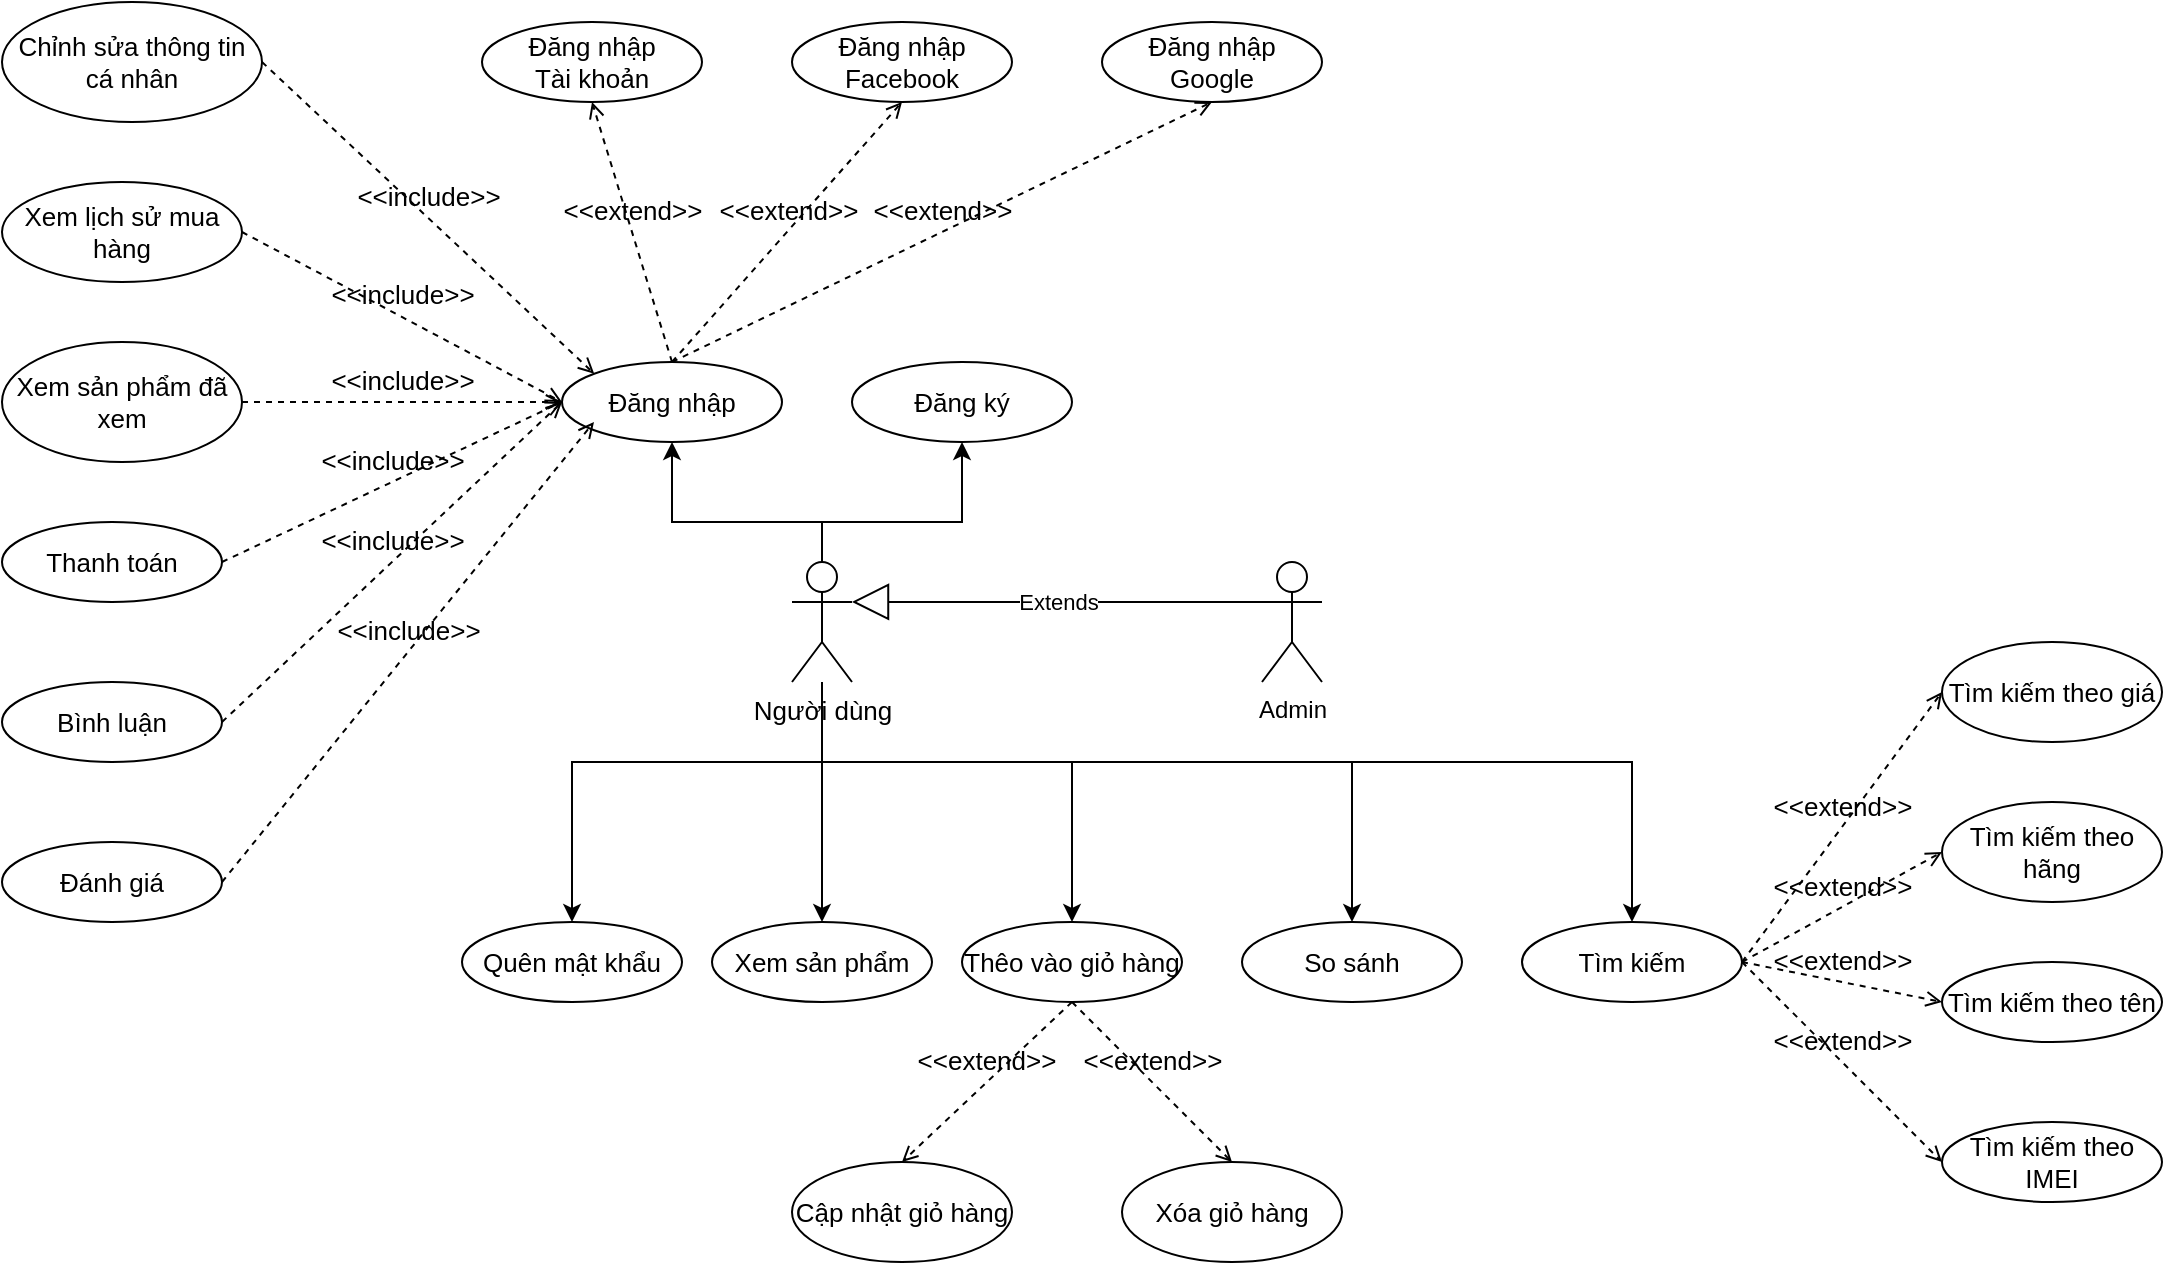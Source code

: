 <mxfile version="14.5.1" type="device"><diagram id="bqjBC44JYq5-XLAw16za" name="Page-1"><mxGraphModel dx="1463" dy="859" grid="1" gridSize="10" guides="1" tooltips="1" connect="1" arrows="1" fold="1" page="1" pageScale="1" pageWidth="850" pageHeight="1100" math="0" shadow="0"><root><mxCell id="0"/><mxCell id="1" parent="0"/><mxCell id="60ecFbBUlzreuD89ERRn-29" style="edgeStyle=orthogonalEdgeStyle;rounded=0;orthogonalLoop=1;jettySize=auto;html=1;endArrow=classic;endFill=1;fontSize=13;" parent="1" source="60ecFbBUlzreuD89ERRn-9" target="60ecFbBUlzreuD89ERRn-10" edge="1"><mxGeometry relative="1" as="geometry"><Array as="points"><mxPoint x="530" y="500"/><mxPoint x="455" y="500"/></Array></mxGeometry></mxCell><mxCell id="60ecFbBUlzreuD89ERRn-30" style="edgeStyle=orthogonalEdgeStyle;rounded=0;orthogonalLoop=1;jettySize=auto;html=1;entryX=0.5;entryY=0;entryDx=0;entryDy=0;endArrow=classic;endFill=1;fontSize=13;" parent="1" source="60ecFbBUlzreuD89ERRn-9" target="60ecFbBUlzreuD89ERRn-21" edge="1"><mxGeometry relative="1" as="geometry"><Array as="points"><mxPoint x="530" y="620"/><mxPoint x="935" y="620"/></Array></mxGeometry></mxCell><mxCell id="60ecFbBUlzreuD89ERRn-32" style="edgeStyle=orthogonalEdgeStyle;rounded=0;orthogonalLoop=1;jettySize=auto;html=1;entryX=0.5;entryY=1;entryDx=0;entryDy=0;endArrow=classic;endFill=1;fontSize=13;" parent="1" source="60ecFbBUlzreuD89ERRn-9" target="60ecFbBUlzreuD89ERRn-31" edge="1"><mxGeometry relative="1" as="geometry"><Array as="points"><mxPoint x="530" y="500"/><mxPoint x="600" y="500"/></Array></mxGeometry></mxCell><mxCell id="60ecFbBUlzreuD89ERRn-33" value="" style="edgeStyle=orthogonalEdgeStyle;rounded=0;orthogonalLoop=1;jettySize=auto;html=1;endArrow=classic;endFill=1;fontSize=13;" parent="1" source="60ecFbBUlzreuD89ERRn-9" target="60ecFbBUlzreuD89ERRn-19" edge="1"><mxGeometry relative="1" as="geometry"/></mxCell><mxCell id="60ecFbBUlzreuD89ERRn-34" style="edgeStyle=orthogonalEdgeStyle;rounded=0;orthogonalLoop=1;jettySize=auto;html=1;entryX=0.5;entryY=0;entryDx=0;entryDy=0;endArrow=classic;endFill=1;fontSize=13;" parent="1" source="60ecFbBUlzreuD89ERRn-9" target="60ecFbBUlzreuD89ERRn-18" edge="1"><mxGeometry relative="1" as="geometry"><Array as="points"><mxPoint x="530" y="620"/><mxPoint x="405" y="620"/></Array></mxGeometry></mxCell><mxCell id="60ecFbBUlzreuD89ERRn-35" style="edgeStyle=orthogonalEdgeStyle;rounded=0;orthogonalLoop=1;jettySize=auto;html=1;entryX=0.5;entryY=0;entryDx=0;entryDy=0;endArrow=classic;endFill=1;fontSize=13;" parent="1" source="60ecFbBUlzreuD89ERRn-9" target="60ecFbBUlzreuD89ERRn-20" edge="1"><mxGeometry relative="1" as="geometry"><Array as="points"><mxPoint x="530" y="620"/><mxPoint x="655" y="620"/></Array></mxGeometry></mxCell><mxCell id="60ecFbBUlzreuD89ERRn-48" style="edgeStyle=orthogonalEdgeStyle;rounded=0;orthogonalLoop=1;jettySize=auto;html=1;entryX=0.5;entryY=0;entryDx=0;entryDy=0;endArrow=classic;endFill=1;fontSize=13;" parent="1" source="60ecFbBUlzreuD89ERRn-9" target="60ecFbBUlzreuD89ERRn-26" edge="1"><mxGeometry relative="1" as="geometry"><Array as="points"><mxPoint x="530" y="620"/><mxPoint x="795" y="620"/></Array></mxGeometry></mxCell><mxCell id="60ecFbBUlzreuD89ERRn-9" value="Người dùng" style="shape=umlActor;verticalLabelPosition=bottom;verticalAlign=top;html=1;fontSize=13;" parent="1" vertex="1"><mxGeometry x="515" y="520" width="30" height="60" as="geometry"/></mxCell><mxCell id="60ecFbBUlzreuD89ERRn-10" value="Đăng nhập" style="ellipse;whiteSpace=wrap;html=1;fontSize=13;" parent="1" vertex="1"><mxGeometry x="400" y="420" width="110" height="40" as="geometry"/></mxCell><mxCell id="60ecFbBUlzreuD89ERRn-11" value="Thanh toán" style="ellipse;whiteSpace=wrap;html=1;fontSize=13;" parent="1" vertex="1"><mxGeometry x="120" y="500" width="110" height="40" as="geometry"/></mxCell><mxCell id="60ecFbBUlzreuD89ERRn-12" value="Bình luận" style="ellipse;whiteSpace=wrap;html=1;fontSize=13;" parent="1" vertex="1"><mxGeometry x="120" y="580" width="110" height="40" as="geometry"/></mxCell><mxCell id="60ecFbBUlzreuD89ERRn-13" value="Đánh giá" style="ellipse;whiteSpace=wrap;html=1;fontSize=13;" parent="1" vertex="1"><mxGeometry x="120" y="660" width="110" height="40" as="geometry"/></mxCell><mxCell id="60ecFbBUlzreuD89ERRn-15" value="Chỉnh sửa thông tin cá nhân" style="ellipse;whiteSpace=wrap;html=1;fontSize=13;" parent="1" vertex="1"><mxGeometry x="120" y="240" width="130" height="60" as="geometry"/></mxCell><mxCell id="60ecFbBUlzreuD89ERRn-16" value="Xem lịch sử mua hàng" style="ellipse;whiteSpace=wrap;html=1;fontSize=13;" parent="1" vertex="1"><mxGeometry x="120" y="330" width="120" height="50" as="geometry"/></mxCell><mxCell id="60ecFbBUlzreuD89ERRn-17" value="Xem sản phẩm đã xem" style="ellipse;whiteSpace=wrap;html=1;fontSize=13;" parent="1" vertex="1"><mxGeometry x="120" y="410" width="120" height="60" as="geometry"/></mxCell><mxCell id="60ecFbBUlzreuD89ERRn-18" value="Quên mật khẩu" style="ellipse;whiteSpace=wrap;html=1;fontSize=13;" parent="1" vertex="1"><mxGeometry x="350" y="700" width="110" height="40" as="geometry"/></mxCell><mxCell id="60ecFbBUlzreuD89ERRn-19" value="Xem sản phẩm" style="ellipse;whiteSpace=wrap;html=1;fontSize=13;" parent="1" vertex="1"><mxGeometry x="475" y="700" width="110" height="40" as="geometry"/></mxCell><mxCell id="60ecFbBUlzreuD89ERRn-20" value="Thêo vào giỏ hàng" style="ellipse;whiteSpace=wrap;html=1;fontSize=13;" parent="1" vertex="1"><mxGeometry x="600" y="700" width="110" height="40" as="geometry"/></mxCell><mxCell id="60ecFbBUlzreuD89ERRn-21" value="Tìm kiếm" style="ellipse;whiteSpace=wrap;html=1;fontSize=13;" parent="1" vertex="1"><mxGeometry x="880" y="700" width="110" height="40" as="geometry"/></mxCell><mxCell id="60ecFbBUlzreuD89ERRn-23" value="Tìm kiếm theo tên" style="ellipse;whiteSpace=wrap;html=1;fontSize=13;" parent="1" vertex="1"><mxGeometry x="1090" y="720" width="110" height="40" as="geometry"/></mxCell><mxCell id="60ecFbBUlzreuD89ERRn-24" value="Tìm kiếm theo hãng" style="ellipse;whiteSpace=wrap;html=1;fontSize=13;" parent="1" vertex="1"><mxGeometry x="1090" y="640" width="110" height="50" as="geometry"/></mxCell><mxCell id="60ecFbBUlzreuD89ERRn-25" value="Tìm kiếm theo giá" style="ellipse;whiteSpace=wrap;html=1;fontSize=13;" parent="1" vertex="1"><mxGeometry x="1090" y="560" width="110" height="50" as="geometry"/></mxCell><mxCell id="60ecFbBUlzreuD89ERRn-26" value="So sánh" style="ellipse;whiteSpace=wrap;html=1;fontSize=13;" parent="1" vertex="1"><mxGeometry x="740" y="700" width="110" height="40" as="geometry"/></mxCell><mxCell id="60ecFbBUlzreuD89ERRn-31" value="Đăng ký" style="ellipse;whiteSpace=wrap;html=1;fontSize=13;" parent="1" vertex="1"><mxGeometry x="545" y="420" width="110" height="40" as="geometry"/></mxCell><mxCell id="60ecFbBUlzreuD89ERRn-36" value="&amp;lt;&amp;lt;include&amp;gt;&amp;gt;" style="html=1;verticalAlign=bottom;labelBackgroundColor=none;endArrow=open;endFill=0;dashed=1;fontSize=13;exitX=1;exitY=0.5;exitDx=0;exitDy=0;entryX=0;entryY=0;entryDx=0;entryDy=0;" parent="1" source="60ecFbBUlzreuD89ERRn-15" target="60ecFbBUlzreuD89ERRn-10" edge="1"><mxGeometry width="160" relative="1" as="geometry"><mxPoint x="420" y="270" as="sourcePoint"/><mxPoint x="400" y="440" as="targetPoint"/></mxGeometry></mxCell><mxCell id="60ecFbBUlzreuD89ERRn-39" value="&amp;lt;&amp;lt;include&amp;gt;&amp;gt;" style="html=1;verticalAlign=bottom;labelBackgroundColor=none;endArrow=open;endFill=0;dashed=1;fontSize=13;exitX=1;exitY=0.5;exitDx=0;exitDy=0;entryX=0;entryY=0.5;entryDx=0;entryDy=0;" parent="1" source="60ecFbBUlzreuD89ERRn-16" target="60ecFbBUlzreuD89ERRn-10" edge="1"><mxGeometry width="160" relative="1" as="geometry"><mxPoint x="520" y="290" as="sourcePoint"/><mxPoint x="680" y="290" as="targetPoint"/></mxGeometry></mxCell><mxCell id="60ecFbBUlzreuD89ERRn-40" value="&amp;lt;&amp;lt;include&amp;gt;&amp;gt;" style="html=1;verticalAlign=bottom;labelBackgroundColor=none;endArrow=open;endFill=0;dashed=1;fontSize=13;exitX=1;exitY=0.5;exitDx=0;exitDy=0;entryX=0;entryY=0.5;entryDx=0;entryDy=0;" parent="1" source="60ecFbBUlzreuD89ERRn-17" target="60ecFbBUlzreuD89ERRn-10" edge="1"><mxGeometry width="160" relative="1" as="geometry"><mxPoint x="330" y="540" as="sourcePoint"/><mxPoint x="490" y="540" as="targetPoint"/></mxGeometry></mxCell><mxCell id="60ecFbBUlzreuD89ERRn-41" value="&amp;lt;&amp;lt;include&amp;gt;&amp;gt;" style="html=1;verticalAlign=bottom;labelBackgroundColor=none;endArrow=open;endFill=0;dashed=1;fontSize=13;exitX=1;exitY=0.5;exitDx=0;exitDy=0;entryX=0;entryY=0.5;entryDx=0;entryDy=0;" parent="1" source="60ecFbBUlzreuD89ERRn-11" target="60ecFbBUlzreuD89ERRn-10" edge="1"><mxGeometry width="160" relative="1" as="geometry"><mxPoint x="320" y="540" as="sourcePoint"/><mxPoint x="480" y="540" as="targetPoint"/></mxGeometry></mxCell><mxCell id="60ecFbBUlzreuD89ERRn-42" value="&amp;lt;&amp;lt;include&amp;gt;&amp;gt;" style="html=1;verticalAlign=bottom;labelBackgroundColor=none;endArrow=open;endFill=0;dashed=1;fontSize=13;exitX=1;exitY=0.5;exitDx=0;exitDy=0;entryX=0;entryY=0.5;entryDx=0;entryDy=0;" parent="1" source="60ecFbBUlzreuD89ERRn-12" target="60ecFbBUlzreuD89ERRn-10" edge="1"><mxGeometry width="160" relative="1" as="geometry"><mxPoint x="380" y="560" as="sourcePoint"/><mxPoint x="540" y="560" as="targetPoint"/></mxGeometry></mxCell><mxCell id="60ecFbBUlzreuD89ERRn-43" value="&amp;lt;&amp;lt;include&amp;gt;&amp;gt;" style="html=1;verticalAlign=bottom;labelBackgroundColor=none;endArrow=open;endFill=0;dashed=1;fontSize=13;exitX=1;exitY=0.5;exitDx=0;exitDy=0;" parent="1" source="60ecFbBUlzreuD89ERRn-13" edge="1"><mxGeometry width="160" relative="1" as="geometry"><mxPoint x="200" y="780" as="sourcePoint"/><mxPoint x="416" y="450" as="targetPoint"/></mxGeometry></mxCell><mxCell id="60ecFbBUlzreuD89ERRn-45" value="&amp;lt;&amp;lt;extend&amp;gt;&amp;gt;" style="html=1;verticalAlign=bottom;labelBackgroundColor=none;endArrow=open;endFill=0;dashed=1;fontSize=13;entryX=0;entryY=0.5;entryDx=0;entryDy=0;exitX=1;exitY=0.5;exitDx=0;exitDy=0;" parent="1" source="60ecFbBUlzreuD89ERRn-21" target="60ecFbBUlzreuD89ERRn-23" edge="1"><mxGeometry width="160" relative="1" as="geometry"><mxPoint x="870" y="890" as="sourcePoint"/><mxPoint x="1030" y="890" as="targetPoint"/></mxGeometry></mxCell><mxCell id="60ecFbBUlzreuD89ERRn-46" value="&amp;lt;&amp;lt;extend&amp;gt;&amp;gt;" style="html=1;verticalAlign=bottom;labelBackgroundColor=none;endArrow=open;endFill=0;dashed=1;fontSize=13;entryX=0;entryY=0.5;entryDx=0;entryDy=0;exitX=1;exitY=0.5;exitDx=0;exitDy=0;" parent="1" source="60ecFbBUlzreuD89ERRn-21" target="60ecFbBUlzreuD89ERRn-24" edge="1"><mxGeometry width="160" relative="1" as="geometry"><mxPoint x="900" y="580" as="sourcePoint"/><mxPoint x="1060" y="580" as="targetPoint"/></mxGeometry></mxCell><mxCell id="60ecFbBUlzreuD89ERRn-47" value="&amp;lt;&amp;lt;extend&amp;gt;&amp;gt;" style="html=1;verticalAlign=bottom;labelBackgroundColor=none;endArrow=open;endFill=0;dashed=1;fontSize=13;entryX=0;entryY=0.5;entryDx=0;entryDy=0;exitX=1;exitY=0.5;exitDx=0;exitDy=0;" parent="1" source="60ecFbBUlzreuD89ERRn-21" target="60ecFbBUlzreuD89ERRn-25" edge="1"><mxGeometry width="160" relative="1" as="geometry"><mxPoint x="880" y="530" as="sourcePoint"/><mxPoint x="1040" y="530" as="targetPoint"/></mxGeometry></mxCell><mxCell id="60ecFbBUlzreuD89ERRn-49" value="Đăng nhập&lt;br&gt;Tài khoản" style="ellipse;whiteSpace=wrap;html=1;fontSize=13;" parent="1" vertex="1"><mxGeometry x="360" y="250" width="110" height="40" as="geometry"/></mxCell><mxCell id="60ecFbBUlzreuD89ERRn-50" value="Đăng nhập&lt;br&gt;Facebook" style="ellipse;whiteSpace=wrap;html=1;fontSize=13;" parent="1" vertex="1"><mxGeometry x="515" y="250" width="110" height="40" as="geometry"/></mxCell><mxCell id="60ecFbBUlzreuD89ERRn-51" value="Đăng nhập Google" style="ellipse;whiteSpace=wrap;html=1;fontSize=13;" parent="1" vertex="1"><mxGeometry x="670" y="250" width="110" height="40" as="geometry"/></mxCell><mxCell id="60ecFbBUlzreuD89ERRn-52" value="&amp;lt;&amp;lt;extend&amp;gt;&amp;gt;" style="html=1;verticalAlign=bottom;labelBackgroundColor=none;endArrow=open;endFill=0;dashed=1;fontSize=13;exitX=0.5;exitY=0;exitDx=0;exitDy=0;entryX=0.5;entryY=1;entryDx=0;entryDy=0;" parent="1" source="60ecFbBUlzreuD89ERRn-10" target="60ecFbBUlzreuD89ERRn-49" edge="1"><mxGeometry width="160" relative="1" as="geometry"><mxPoint x="460" y="370" as="sourcePoint"/><mxPoint x="620" y="370" as="targetPoint"/></mxGeometry></mxCell><mxCell id="60ecFbBUlzreuD89ERRn-53" value="&amp;lt;&amp;lt;extend&amp;gt;&amp;gt;" style="html=1;verticalAlign=bottom;labelBackgroundColor=none;endArrow=open;endFill=0;dashed=1;fontSize=13;exitX=0.5;exitY=0;exitDx=0;exitDy=0;entryX=0.5;entryY=1;entryDx=0;entryDy=0;" parent="1" source="60ecFbBUlzreuD89ERRn-10" target="60ecFbBUlzreuD89ERRn-50" edge="1"><mxGeometry width="160" relative="1" as="geometry"><mxPoint x="465" y="430.0" as="sourcePoint"/><mxPoint x="465" y="300" as="targetPoint"/></mxGeometry></mxCell><mxCell id="60ecFbBUlzreuD89ERRn-54" value="&amp;lt;&amp;lt;extend&amp;gt;&amp;gt;" style="html=1;verticalAlign=bottom;labelBackgroundColor=none;endArrow=open;endFill=0;dashed=1;fontSize=13;exitX=0.5;exitY=0;exitDx=0;exitDy=0;entryX=0.5;entryY=1;entryDx=0;entryDy=0;" parent="1" source="60ecFbBUlzreuD89ERRn-10" target="60ecFbBUlzreuD89ERRn-51" edge="1"><mxGeometry width="160" relative="1" as="geometry"><mxPoint x="465" y="430.0" as="sourcePoint"/><mxPoint x="585" y="300" as="targetPoint"/></mxGeometry></mxCell><mxCell id="60ecFbBUlzreuD89ERRn-55" value="Cập nhật giỏ hàng" style="ellipse;whiteSpace=wrap;html=1;fontSize=13;" parent="1" vertex="1"><mxGeometry x="515" y="820" width="110" height="50" as="geometry"/></mxCell><mxCell id="60ecFbBUlzreuD89ERRn-56" value="Xóa giỏ hàng" style="ellipse;whiteSpace=wrap;html=1;fontSize=13;" parent="1" vertex="1"><mxGeometry x="680" y="820" width="110" height="50" as="geometry"/></mxCell><mxCell id="60ecFbBUlzreuD89ERRn-57" value="&amp;lt;&amp;lt;extend&amp;gt;&amp;gt;" style="html=1;verticalAlign=bottom;labelBackgroundColor=none;endArrow=open;endFill=0;dashed=1;fontSize=13;entryX=0.5;entryY=0;entryDx=0;entryDy=0;exitX=0.5;exitY=1;exitDx=0;exitDy=0;" parent="1" source="60ecFbBUlzreuD89ERRn-20" target="60ecFbBUlzreuD89ERRn-55" edge="1"><mxGeometry width="160" relative="1" as="geometry"><mxPoint x="650" y="800" as="sourcePoint"/><mxPoint x="810" y="800" as="targetPoint"/></mxGeometry></mxCell><mxCell id="60ecFbBUlzreuD89ERRn-58" value="&amp;lt;&amp;lt;extend&amp;gt;&amp;gt;" style="html=1;verticalAlign=bottom;labelBackgroundColor=none;endArrow=open;endFill=0;dashed=1;fontSize=13;entryX=0.5;entryY=0;entryDx=0;entryDy=0;exitX=0.5;exitY=1;exitDx=0;exitDy=0;" parent="1" source="60ecFbBUlzreuD89ERRn-20" target="60ecFbBUlzreuD89ERRn-56" edge="1"><mxGeometry width="160" relative="1" as="geometry"><mxPoint x="665" y="750" as="sourcePoint"/><mxPoint x="585" y="840" as="targetPoint"/></mxGeometry></mxCell><mxCell id="VF1UdYFl28tYzCCaSN10-1" value="Admin" style="shape=umlActor;verticalLabelPosition=bottom;verticalAlign=top;html=1;outlineConnect=0;" vertex="1" parent="1"><mxGeometry x="750" y="520" width="30" height="60" as="geometry"/></mxCell><mxCell id="VF1UdYFl28tYzCCaSN10-2" value="Extends" style="endArrow=block;endSize=16;endFill=0;html=1;entryX=1;entryY=0.333;entryDx=0;entryDy=0;entryPerimeter=0;exitX=0;exitY=0.333;exitDx=0;exitDy=0;exitPerimeter=0;" edge="1" parent="1" source="VF1UdYFl28tYzCCaSN10-1" target="60ecFbBUlzreuD89ERRn-9"><mxGeometry width="160" relative="1" as="geometry"><mxPoint x="760" y="390" as="sourcePoint"/><mxPoint x="920" y="390" as="targetPoint"/></mxGeometry></mxCell><mxCell id="VF1UdYFl28tYzCCaSN10-4" value="Tìm kiếm theo IMEI" style="ellipse;whiteSpace=wrap;html=1;fontSize=13;" vertex="1" parent="1"><mxGeometry x="1090" y="800" width="110" height="40" as="geometry"/></mxCell><mxCell id="VF1UdYFl28tYzCCaSN10-5" value="&amp;lt;&amp;lt;extend&amp;gt;&amp;gt;" style="html=1;verticalAlign=bottom;labelBackgroundColor=none;endArrow=open;endFill=0;dashed=1;fontSize=13;entryX=0;entryY=0.5;entryDx=0;entryDy=0;exitX=1;exitY=0.5;exitDx=0;exitDy=0;" edge="1" parent="1" target="VF1UdYFl28tYzCCaSN10-4" source="60ecFbBUlzreuD89ERRn-21"><mxGeometry width="160" relative="1" as="geometry"><mxPoint x="990.0" y="790" as="sourcePoint"/><mxPoint x="1030" y="960" as="targetPoint"/></mxGeometry></mxCell></root></mxGraphModel></diagram></mxfile>
